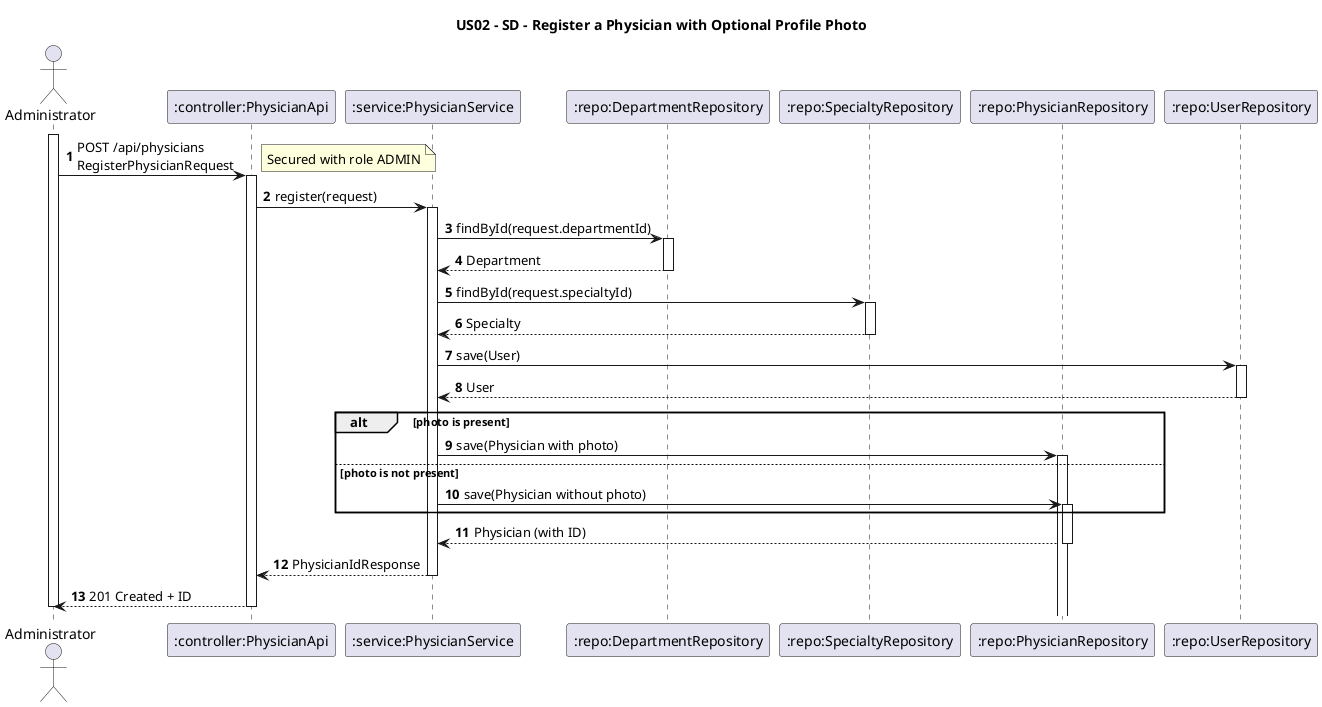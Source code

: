 @startuml
title US02 - SD - Register a Physician with Optional Profile Photo

autoactivate on
autonumber

actor "Administrator" as Admin
participant ":controller:PhysicianApi" as PhysicianApi
participant ":service:PhysicianService" as PhysicianService
participant ":repo:DepartmentRepository" as DepartmentRepo
participant ":repo:SpecialtyRepository" as SpecialtyRepo
participant ":repo:PhysicianRepository" as PhysicianRepo
participant ":repo:UserRepository" as UserRepo

activate Admin

Admin -> PhysicianApi : POST /api/physicians\nRegisterPhysicianRequest
note right: Secured with role ADMIN

PhysicianApi -> PhysicianService : register(request)

PhysicianService -> DepartmentRepo : findById(request.departmentId)
DepartmentRepo --> PhysicianService : Department

PhysicianService -> SpecialtyRepo : findById(request.specialtyId)
SpecialtyRepo --> PhysicianService : Specialty

PhysicianService -> UserRepo : save(User)
UserRepo --> PhysicianService : User

alt photo is present
PhysicianService -> PhysicianRepo : save(Physician with photo)
else photo is not present
PhysicianService -> PhysicianRepo : save(Physician without photo)
end
PhysicianRepo --> PhysicianService : Physician (with ID)

PhysicianService --> PhysicianApi : PhysicianIdResponse
PhysicianApi --> Admin : 201 Created + ID

deactivate Admin
@enduml

